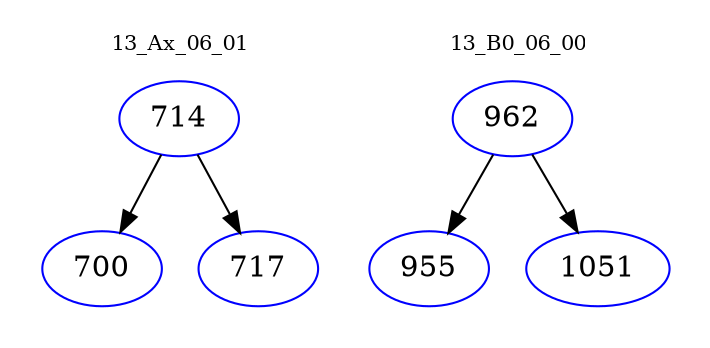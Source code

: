 digraph{
subgraph cluster_0 {
color = white
label = "13_Ax_06_01";
fontsize=10;
T0_714 [label="714", color="blue"]
T0_714 -> T0_700 [color="black"]
T0_700 [label="700", color="blue"]
T0_714 -> T0_717 [color="black"]
T0_717 [label="717", color="blue"]
}
subgraph cluster_1 {
color = white
label = "13_B0_06_00";
fontsize=10;
T1_962 [label="962", color="blue"]
T1_962 -> T1_955 [color="black"]
T1_955 [label="955", color="blue"]
T1_962 -> T1_1051 [color="black"]
T1_1051 [label="1051", color="blue"]
}
}
